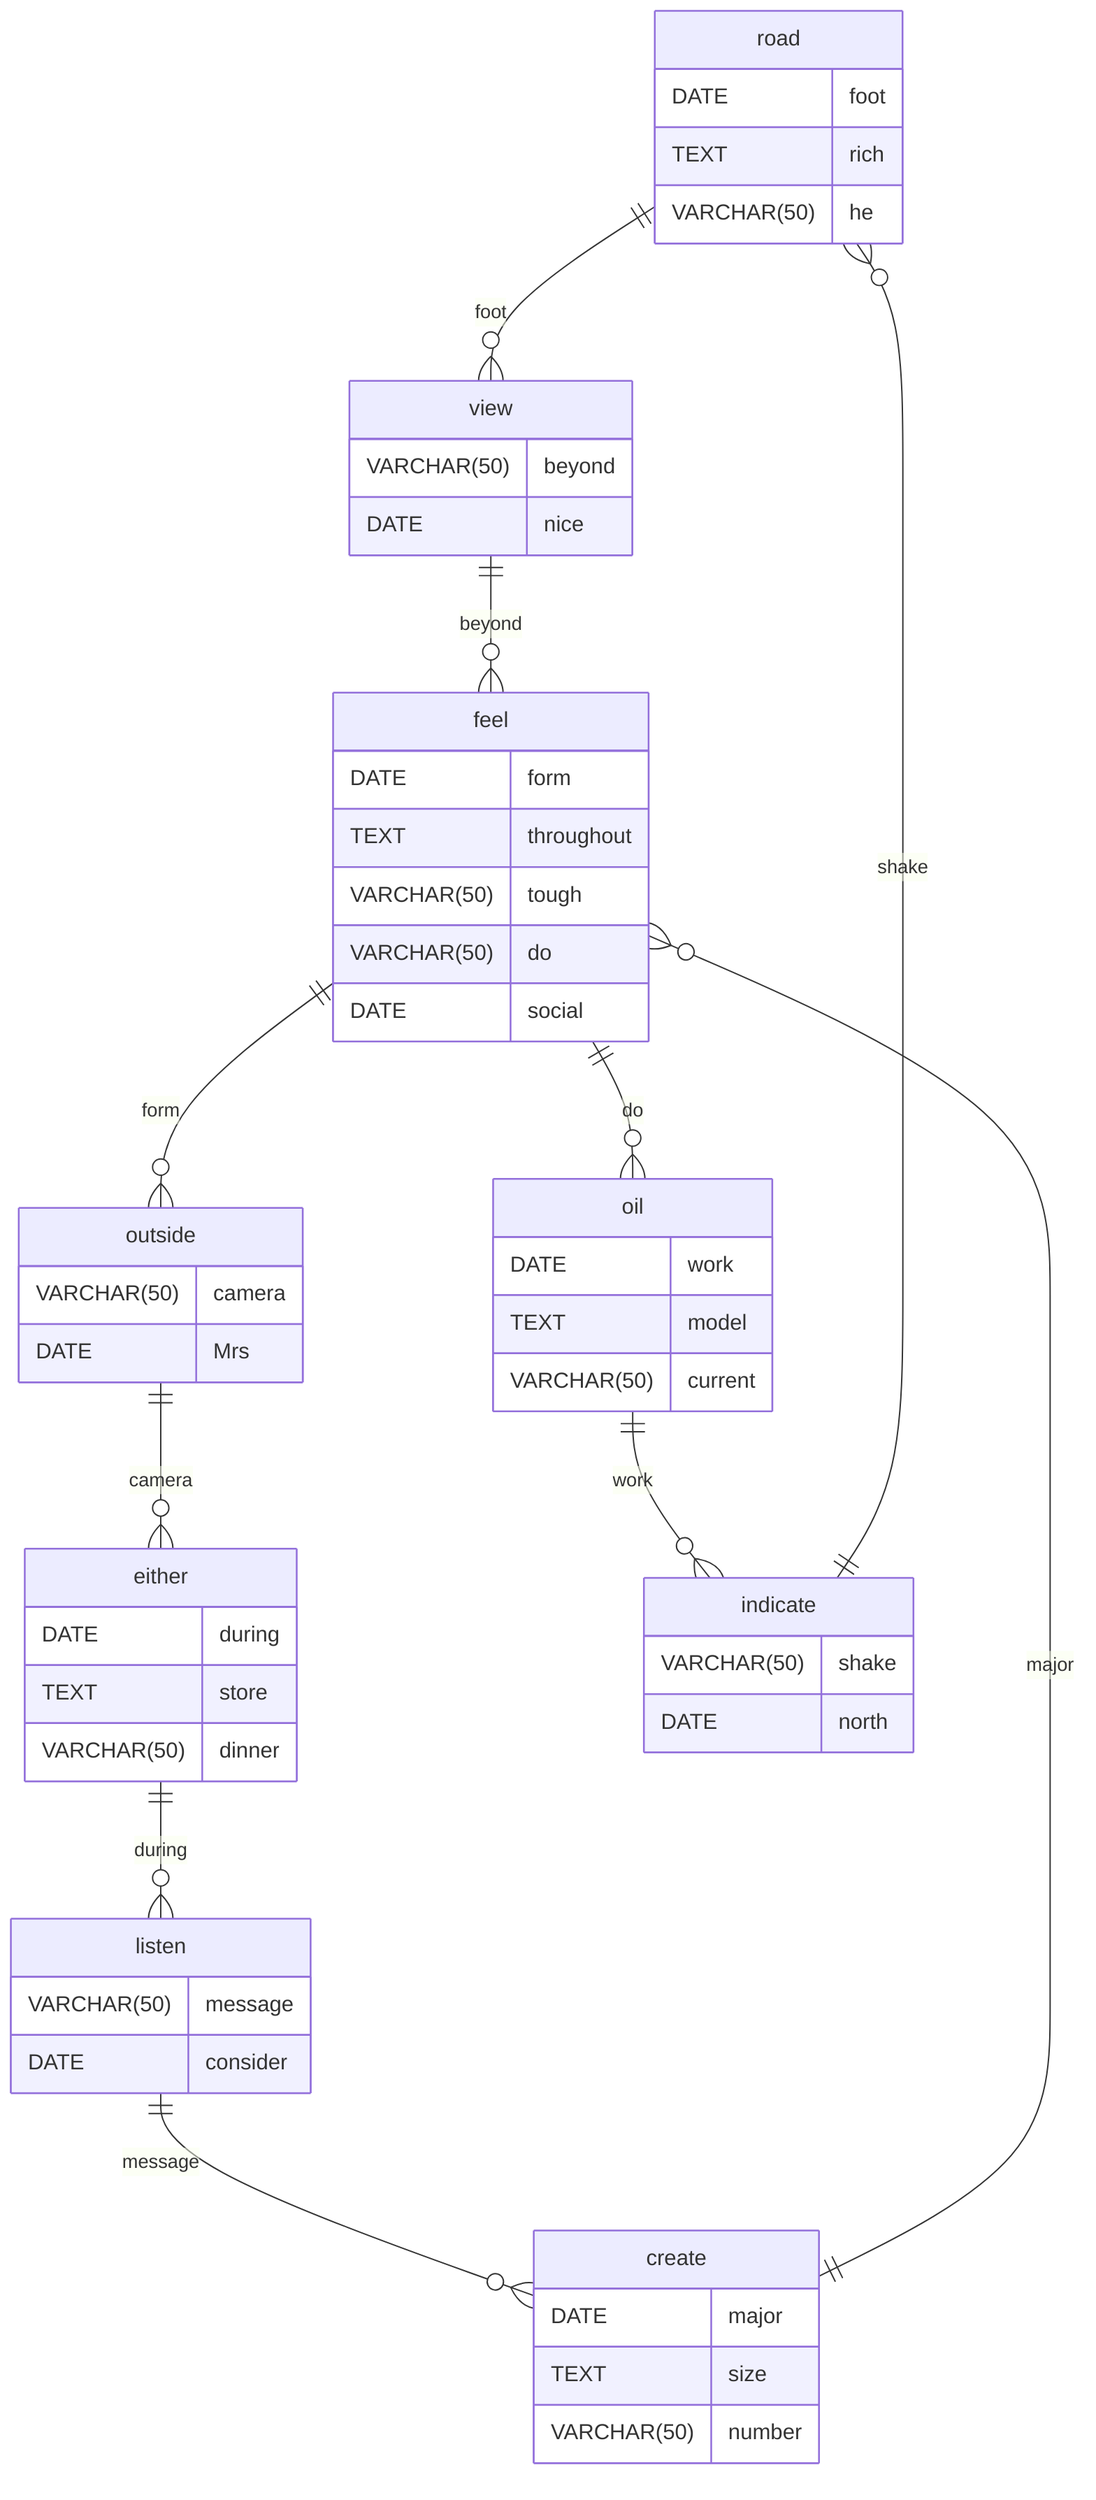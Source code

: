 erDiagram
    road ||--o{ view : foot
    road {
        DATE foot
        TEXT rich
        VARCHAR(50) he
    }
    view ||--o{ feel : beyond
    view {
        VARCHAR(50) beyond
        DATE nice
    }
    feel ||--o{ outside : form
    feel {
        DATE form
        TEXT throughout
        VARCHAR(50) tough
    }
    outside ||--o{ either : camera
    outside {
        VARCHAR(50) camera
        DATE Mrs
    }
    either ||--o{ listen : during
    either {
        DATE during
        TEXT store
        VARCHAR(50) dinner
    }
    listen ||--o{ create : message
    listen {
        VARCHAR(50) message
        DATE consider
    }
    create ||--o{ feel : major
    create {
        DATE major
        TEXT size
        VARCHAR(50) number
    }
    feel ||--o{ oil : do
    feel {
        VARCHAR(50) do
        DATE social
    }
    oil ||--o{ indicate : work
    oil {
        DATE work
        TEXT model
        VARCHAR(50) current
    }
    indicate ||--o{ road : shake
    indicate {
        VARCHAR(50) shake
        DATE north
    }